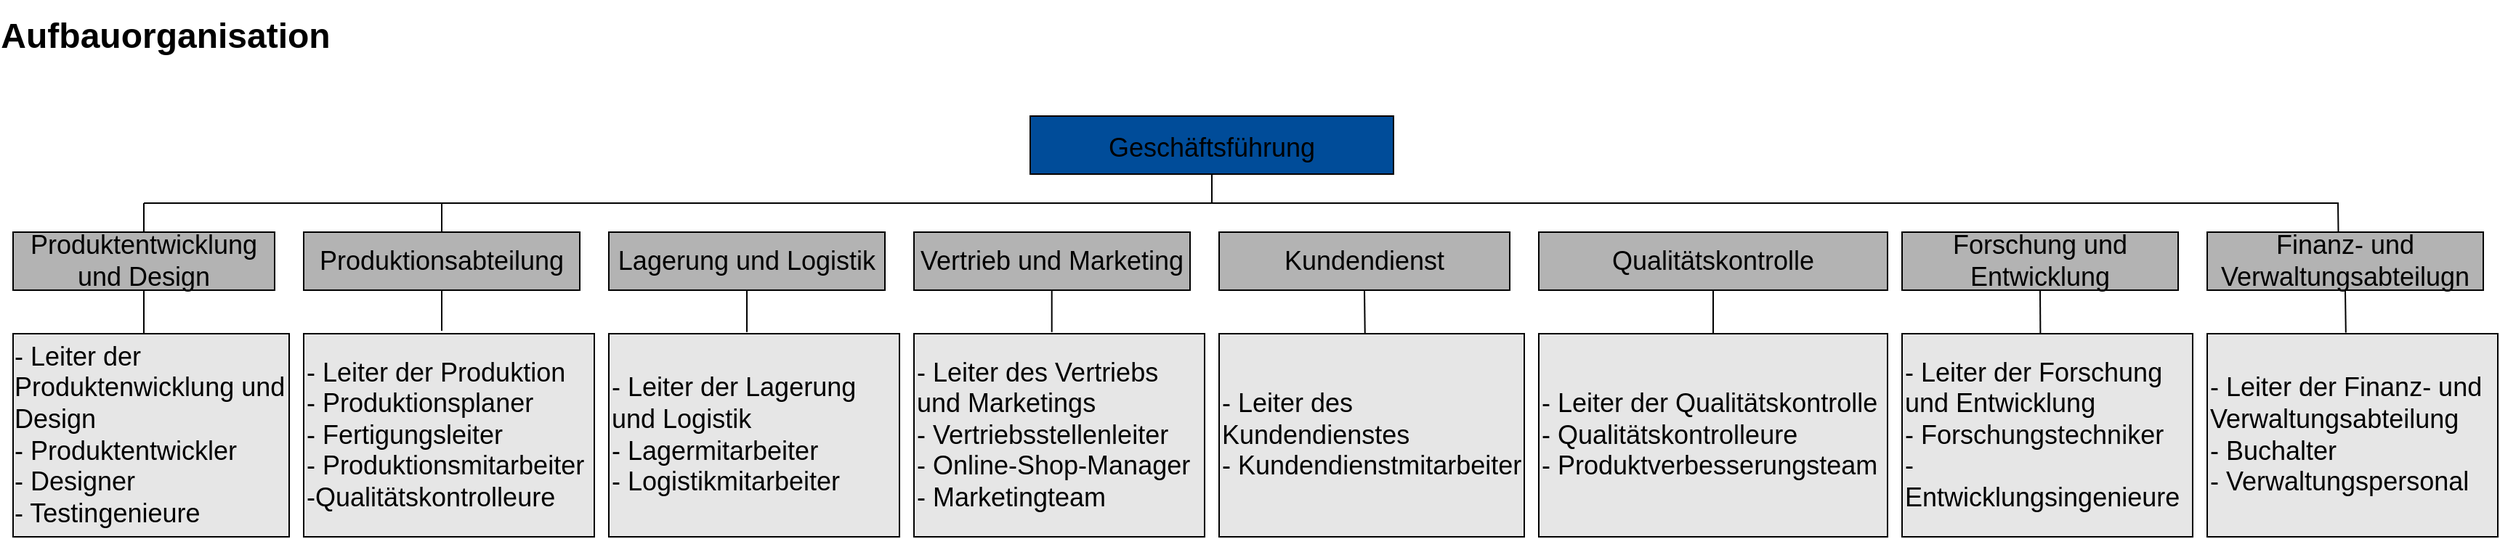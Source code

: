 <mxfile version="20.3.0" type="device"><diagram id="cDNdyJ6e1YfEcs02G3wO" name="Seite-1"><mxGraphModel dx="3276" dy="2011" grid="1" gridSize="10" guides="1" tooltips="1" connect="1" arrows="1" fold="1" page="1" pageScale="1" pageWidth="827" pageHeight="1169" math="0" shadow="0"><root><mxCell id="0"/><mxCell id="1" parent="0"/><mxCell id="5rGSrsFWjOLKKVLiJyo1-1" value="&lt;font style=&quot;font-size: 24px;&quot;&gt;&lt;b&gt;Aufbauorganisation&lt;/b&gt;&lt;/font&gt;" style="text;html=1;strokeColor=none;fillColor=none;align=center;verticalAlign=middle;whiteSpace=wrap;rounded=0;" parent="1" vertex="1"><mxGeometry x="40" y="20" width="190" height="50" as="geometry"/></mxCell><mxCell id="5rGSrsFWjOLKKVLiJyo1-2" value="&lt;font style=&quot;font-size: 18px;&quot;&gt;Geschäftsführung&lt;/font&gt;" style="rounded=0;whiteSpace=wrap;html=1;fontSize=24;fillColor=#004C99;" parent="1" vertex="1"><mxGeometry x="730" y="100" width="250" height="40" as="geometry"/></mxCell><mxCell id="5rGSrsFWjOLKKVLiJyo1-3" value="Produktentwicklung und Design" style="rounded=0;whiteSpace=wrap;html=1;fontSize=18;fillColor=#B3B3B3;" parent="1" vertex="1"><mxGeometry x="30" y="180" width="180" height="40" as="geometry"/></mxCell><mxCell id="5rGSrsFWjOLKKVLiJyo1-4" value="&lt;div style=&quot;text-align: left;&quot;&gt;&lt;span style=&quot;background-color: initial;&quot;&gt;- Leiter der Produktenwicklung und Design&lt;/span&gt;&lt;/div&gt;&lt;div style=&quot;text-align: left;&quot;&gt;&lt;span style=&quot;background-color: initial;&quot;&gt;- Produktentwickler&lt;/span&gt;&lt;/div&gt;&lt;div style=&quot;text-align: left;&quot;&gt;&lt;span style=&quot;background-color: initial;&quot;&gt;- Designer&lt;/span&gt;&lt;/div&gt;&lt;div style=&quot;text-align: left;&quot;&gt;&lt;span style=&quot;background-color: initial;&quot;&gt;- Testingenieure&lt;/span&gt;&lt;/div&gt;" style="rounded=0;whiteSpace=wrap;html=1;fontSize=18;fillColor=#E6E6E6;" parent="1" vertex="1"><mxGeometry x="30" y="250" width="190" height="140" as="geometry"/></mxCell><mxCell id="5rGSrsFWjOLKKVLiJyo1-6" value="" style="endArrow=none;html=1;rounded=0;fontSize=18;" parent="1" edge="1"><mxGeometry width="50" height="50" relative="1" as="geometry"><mxPoint x="120" y="160" as="sourcePoint"/><mxPoint x="690" y="160" as="targetPoint"/><Array as="points"><mxPoint x="375" y="160"/></Array></mxGeometry></mxCell><mxCell id="5rGSrsFWjOLKKVLiJyo1-7" value="" style="endArrow=none;html=1;rounded=0;fontSize=18;exitX=0.5;exitY=0;exitDx=0;exitDy=0;" parent="1" source="5rGSrsFWjOLKKVLiJyo1-3" edge="1"><mxGeometry width="50" height="50" relative="1" as="geometry"><mxPoint x="390" y="390" as="sourcePoint"/><mxPoint x="120" y="160" as="targetPoint"/></mxGeometry></mxCell><mxCell id="5rGSrsFWjOLKKVLiJyo1-8" value="" style="endArrow=none;html=1;rounded=0;fontSize=18;exitX=0.5;exitY=1;exitDx=0;exitDy=0;" parent="1" source="5rGSrsFWjOLKKVLiJyo1-3" edge="1"><mxGeometry width="50" height="50" relative="1" as="geometry"><mxPoint x="390" y="390" as="sourcePoint"/><mxPoint x="120" y="250" as="targetPoint"/></mxGeometry></mxCell><mxCell id="5rGSrsFWjOLKKVLiJyo1-10" value="Produktionsabteilung" style="rounded=0;whiteSpace=wrap;html=1;fontSize=18;fillColor=#B3B3B3;" parent="1" vertex="1"><mxGeometry x="230" y="180" width="190" height="40" as="geometry"/></mxCell><mxCell id="5rGSrsFWjOLKKVLiJyo1-12" value="- Leiter der Produktion&lt;br&gt;- Produktionsplaner&lt;br&gt;- Fertigungsleiter&lt;br&gt;- Produktionsmitarbeiter&lt;br&gt;-Qualitätskontrolleure" style="rounded=0;whiteSpace=wrap;html=1;fontSize=18;fillColor=#E6E6E6;align=left;" parent="1" vertex="1"><mxGeometry x="230" y="250" width="200" height="140" as="geometry"/></mxCell><mxCell id="5rGSrsFWjOLKKVLiJyo1-14" value="" style="endArrow=none;html=1;rounded=0;fontSize=18;entryX=0.5;entryY=0;entryDx=0;entryDy=0;" parent="1" target="5rGSrsFWjOLKKVLiJyo1-10" edge="1"><mxGeometry width="50" height="50" relative="1" as="geometry"><mxPoint x="325" y="160" as="sourcePoint"/><mxPoint x="440" y="270" as="targetPoint"/></mxGeometry></mxCell><mxCell id="5rGSrsFWjOLKKVLiJyo1-16" value="Lagerung und Logistik" style="rounded=0;whiteSpace=wrap;html=1;fontSize=18;fillColor=#B3B3B3;" parent="1" vertex="1"><mxGeometry x="440" y="180" width="190" height="40" as="geometry"/></mxCell><mxCell id="5rGSrsFWjOLKKVLiJyo1-18" value="Vertrieb und Marketing" style="rounded=0;whiteSpace=wrap;html=1;fontSize=18;fillColor=#B3B3B3;" parent="1" vertex="1"><mxGeometry x="650" y="180" width="190" height="40" as="geometry"/></mxCell><mxCell id="5rGSrsFWjOLKKVLiJyo1-19" value="" style="endArrow=none;html=1;rounded=0;fontSize=18;" parent="1" edge="1"><mxGeometry width="50" height="50" relative="1" as="geometry"><mxPoint x="860" y="160" as="sourcePoint"/><mxPoint x="685" y="160" as="targetPoint"/></mxGeometry></mxCell><mxCell id="5rGSrsFWjOLKKVLiJyo1-20" value="Kundendienst" style="rounded=0;whiteSpace=wrap;html=1;fontSize=18;fillColor=#B3B3B3;" parent="1" vertex="1"><mxGeometry x="860" y="180" width="200" height="40" as="geometry"/></mxCell><mxCell id="5rGSrsFWjOLKKVLiJyo1-21" value="Qualitätskontrolle" style="rounded=0;whiteSpace=wrap;html=1;fontSize=18;fillColor=#B3B3B3;" parent="1" vertex="1"><mxGeometry x="1080" y="180" width="240" height="40" as="geometry"/></mxCell><mxCell id="5rGSrsFWjOLKKVLiJyo1-22" value="Forschung und Entwicklung&lt;span style=&quot;color: rgba(0, 0, 0, 0); font-family: monospace; font-size: 0px; text-align: start;&quot;&gt;%3CmxGraphModel%3E%3Croot%3E%3CmxCell%20id%3D%220%22%2F%3E%3CmxCell%20id%3D%221%22%20parent%3D%220%22%2F%3E%3CmxCell%20id%3D%222%22%20value%3D%22Produktionsabteilung%22%20style%3D%22rounded%3D0%3BwhiteSpace%3Dwrap%3Bhtml%3D1%3BfontSize%3D18%3BfillColor%3D%23B3B3B3%3B%22%20vertex%3D%221%22%20parent%3D%221%22%3E%3CmxGeometry%20x%3D%22230%22%20y%3D%22180%22%20width%3D%22190%22%20height%3D%2240%22%20as%3D%22geometry%22%2F%3E%3C%2FmxCell%3E%3C%2Froot%3E%3C%2FmxGraphModel%3E&lt;/span&gt;" style="rounded=0;whiteSpace=wrap;html=1;fontSize=18;fillColor=#B3B3B3;" parent="1" vertex="1"><mxGeometry x="1330" y="180" width="190" height="40" as="geometry"/></mxCell><mxCell id="5rGSrsFWjOLKKVLiJyo1-23" value="Finanz- und Verwaltungsabteilugn" style="rounded=0;whiteSpace=wrap;html=1;fontSize=18;fillColor=#B3B3B3;" parent="1" vertex="1"><mxGeometry x="1540" y="180" width="190" height="40" as="geometry"/></mxCell><mxCell id="5rGSrsFWjOLKKVLiJyo1-24" value="" style="endArrow=none;html=1;rounded=0;fontSize=18;entryX=0.5;entryY=1;entryDx=0;entryDy=0;" parent="1" target="5rGSrsFWjOLKKVLiJyo1-2" edge="1"><mxGeometry width="50" height="50" relative="1" as="geometry"><mxPoint x="855" y="160" as="sourcePoint"/><mxPoint x="1020" y="270" as="targetPoint"/></mxGeometry></mxCell><mxCell id="5rGSrsFWjOLKKVLiJyo1-25" value="" style="endArrow=none;html=1;rounded=0;fontSize=18;exitX=0.5;exitY=1;exitDx=0;exitDy=0;entryX=0.475;entryY=-0.014;entryDx=0;entryDy=0;entryPerimeter=0;" parent="1" source="5rGSrsFWjOLKKVLiJyo1-10" target="5rGSrsFWjOLKKVLiJyo1-12" edge="1"><mxGeometry width="50" height="50" relative="1" as="geometry"><mxPoint x="990" y="330" as="sourcePoint"/><mxPoint x="1040" y="280" as="targetPoint"/></mxGeometry></mxCell><mxCell id="5rGSrsFWjOLKKVLiJyo1-26" value="" style="endArrow=none;html=1;rounded=0;fontSize=18;" parent="1" edge="1"><mxGeometry width="50" height="50" relative="1" as="geometry"><mxPoint x="1600" y="160" as="sourcePoint"/><mxPoint x="860" y="160" as="targetPoint"/></mxGeometry></mxCell><mxCell id="5rGSrsFWjOLKKVLiJyo1-27" value="" style="endArrow=none;html=1;rounded=0;fontSize=18;exitX=0.475;exitY=-0.008;exitDx=0;exitDy=0;exitPerimeter=0;" parent="1" edge="1" source="5rGSrsFWjOLKKVLiJyo1-23"><mxGeometry width="50" height="50" relative="1" as="geometry"><mxPoint x="1630" y="170" as="sourcePoint"/><mxPoint x="1600" y="160" as="targetPoint"/><Array as="points"><mxPoint x="1630" y="160"/></Array></mxGeometry></mxCell><mxCell id="5rGSrsFWjOLKKVLiJyo1-28" value="- Leiter der Lagerung und Logistik&lt;br&gt;- Lagermitarbeiter&lt;br&gt;- Logistikmitarbeiter" style="rounded=0;whiteSpace=wrap;html=1;fontSize=18;fillColor=#E6E6E6;align=left;" parent="1" vertex="1"><mxGeometry x="440" y="250" width="200" height="140" as="geometry"/></mxCell><mxCell id="5rGSrsFWjOLKKVLiJyo1-29" value="- Leiter des Vertriebs und Marketings&lt;br&gt;- Vertriebsstellenleiter&lt;br&gt;- Online-Shop-Manager&lt;br&gt;- Marketingteam" style="rounded=0;whiteSpace=wrap;html=1;fontSize=18;fillColor=#E6E6E6;align=left;" parent="1" vertex="1"><mxGeometry x="650" y="250" width="200" height="140" as="geometry"/></mxCell><mxCell id="5rGSrsFWjOLKKVLiJyo1-30" value="- Leiter des Kundendienstes&lt;br&gt;- Kundendienstmitarbeiter" style="rounded=0;whiteSpace=wrap;html=1;fontSize=18;fillColor=#E6E6E6;align=left;" parent="1" vertex="1"><mxGeometry x="860" y="250" width="210" height="140" as="geometry"/></mxCell><mxCell id="5rGSrsFWjOLKKVLiJyo1-31" value="- Leiter der Qualitätskontrolle&lt;br&gt;- Qualitätskontrolleure&lt;br&gt;- Produktverbesserungsteam" style="rounded=0;whiteSpace=wrap;html=1;fontSize=18;fillColor=#E6E6E6;align=left;" parent="1" vertex="1"><mxGeometry x="1080" y="250" width="240" height="140" as="geometry"/></mxCell><mxCell id="5rGSrsFWjOLKKVLiJyo1-32" value="- Leiter der Forschung und Entwicklung&lt;br&gt;- Forschungstechniker&lt;br&gt;- Entwicklungsingenieure" style="rounded=0;whiteSpace=wrap;html=1;fontSize=18;fillColor=#E6E6E6;align=left;" parent="1" vertex="1"><mxGeometry x="1330" y="250" width="200" height="140" as="geometry"/></mxCell><mxCell id="5rGSrsFWjOLKKVLiJyo1-33" value="- Leiter der Finanz- und Verwaltungsabteilung&lt;br&gt;- Buchalter&lt;br&gt;- Verwaltungspersonal" style="rounded=0;whiteSpace=wrap;html=1;fontSize=18;fillColor=#E6E6E6;align=left;" parent="1" vertex="1"><mxGeometry x="1540" y="250" width="200" height="140" as="geometry"/></mxCell><mxCell id="xzX3Ll_3F59LgVE2FGH9-1" value="" style="endArrow=none;html=1;rounded=0;entryX=0.5;entryY=1;entryDx=0;entryDy=0;exitX=0.475;exitY=-0.008;exitDx=0;exitDy=0;exitPerimeter=0;" edge="1" parent="1" source="5rGSrsFWjOLKKVLiJyo1-28" target="5rGSrsFWjOLKKVLiJyo1-16"><mxGeometry width="50" height="50" relative="1" as="geometry"><mxPoint x="950" y="550" as="sourcePoint"/><mxPoint x="1000" y="500" as="targetPoint"/></mxGeometry></mxCell><mxCell id="xzX3Ll_3F59LgVE2FGH9-2" value="" style="endArrow=none;html=1;rounded=0;entryX=0.5;entryY=1;entryDx=0;entryDy=0;exitX=0.475;exitY=-0.008;exitDx=0;exitDy=0;exitPerimeter=0;" edge="1" parent="1"><mxGeometry width="50" height="50" relative="1" as="geometry"><mxPoint x="744.85" y="248.88" as="sourcePoint"/><mxPoint x="744.85" y="220" as="targetPoint"/></mxGeometry></mxCell><mxCell id="xzX3Ll_3F59LgVE2FGH9-3" value="" style="endArrow=none;html=1;rounded=0;entryX=0.5;entryY=1;entryDx=0;entryDy=0;exitX=0.478;exitY=0;exitDx=0;exitDy=0;exitPerimeter=0;" edge="1" parent="1" source="5rGSrsFWjOLKKVLiJyo1-30" target="5rGSrsFWjOLKKVLiJyo1-20"><mxGeometry width="50" height="50" relative="1" as="geometry"><mxPoint x="555" y="268.88" as="sourcePoint"/><mxPoint x="555" y="240" as="targetPoint"/></mxGeometry></mxCell><mxCell id="xzX3Ll_3F59LgVE2FGH9-4" value="" style="endArrow=none;html=1;rounded=0;entryX=0.5;entryY=1;entryDx=0;entryDy=0;exitX=0.5;exitY=0;exitDx=0;exitDy=0;" edge="1" parent="1" source="5rGSrsFWjOLKKVLiJyo1-31" target="5rGSrsFWjOLKKVLiJyo1-21"><mxGeometry width="50" height="50" relative="1" as="geometry"><mxPoint x="565" y="278.88" as="sourcePoint"/><mxPoint x="565" y="250" as="targetPoint"/></mxGeometry></mxCell><mxCell id="xzX3Ll_3F59LgVE2FGH9-5" value="" style="endArrow=none;html=1;rounded=0;entryX=0.5;entryY=1;entryDx=0;entryDy=0;exitX=0.476;exitY=-0.003;exitDx=0;exitDy=0;exitPerimeter=0;" edge="1" parent="1" source="5rGSrsFWjOLKKVLiJyo1-32" target="5rGSrsFWjOLKKVLiJyo1-22"><mxGeometry width="50" height="50" relative="1" as="geometry"><mxPoint x="575" y="288.88" as="sourcePoint"/><mxPoint x="575" y="260" as="targetPoint"/></mxGeometry></mxCell><mxCell id="xzX3Ll_3F59LgVE2FGH9-6" value="" style="endArrow=none;html=1;rounded=0;entryX=0.5;entryY=1;entryDx=0;entryDy=0;exitX=0.477;exitY=-0.005;exitDx=0;exitDy=0;exitPerimeter=0;" edge="1" parent="1" source="5rGSrsFWjOLKKVLiJyo1-33" target="5rGSrsFWjOLKKVLiJyo1-23"><mxGeometry width="50" height="50" relative="1" as="geometry"><mxPoint x="585" y="298.88" as="sourcePoint"/><mxPoint x="585" y="270" as="targetPoint"/></mxGeometry></mxCell></root></mxGraphModel></diagram></mxfile>